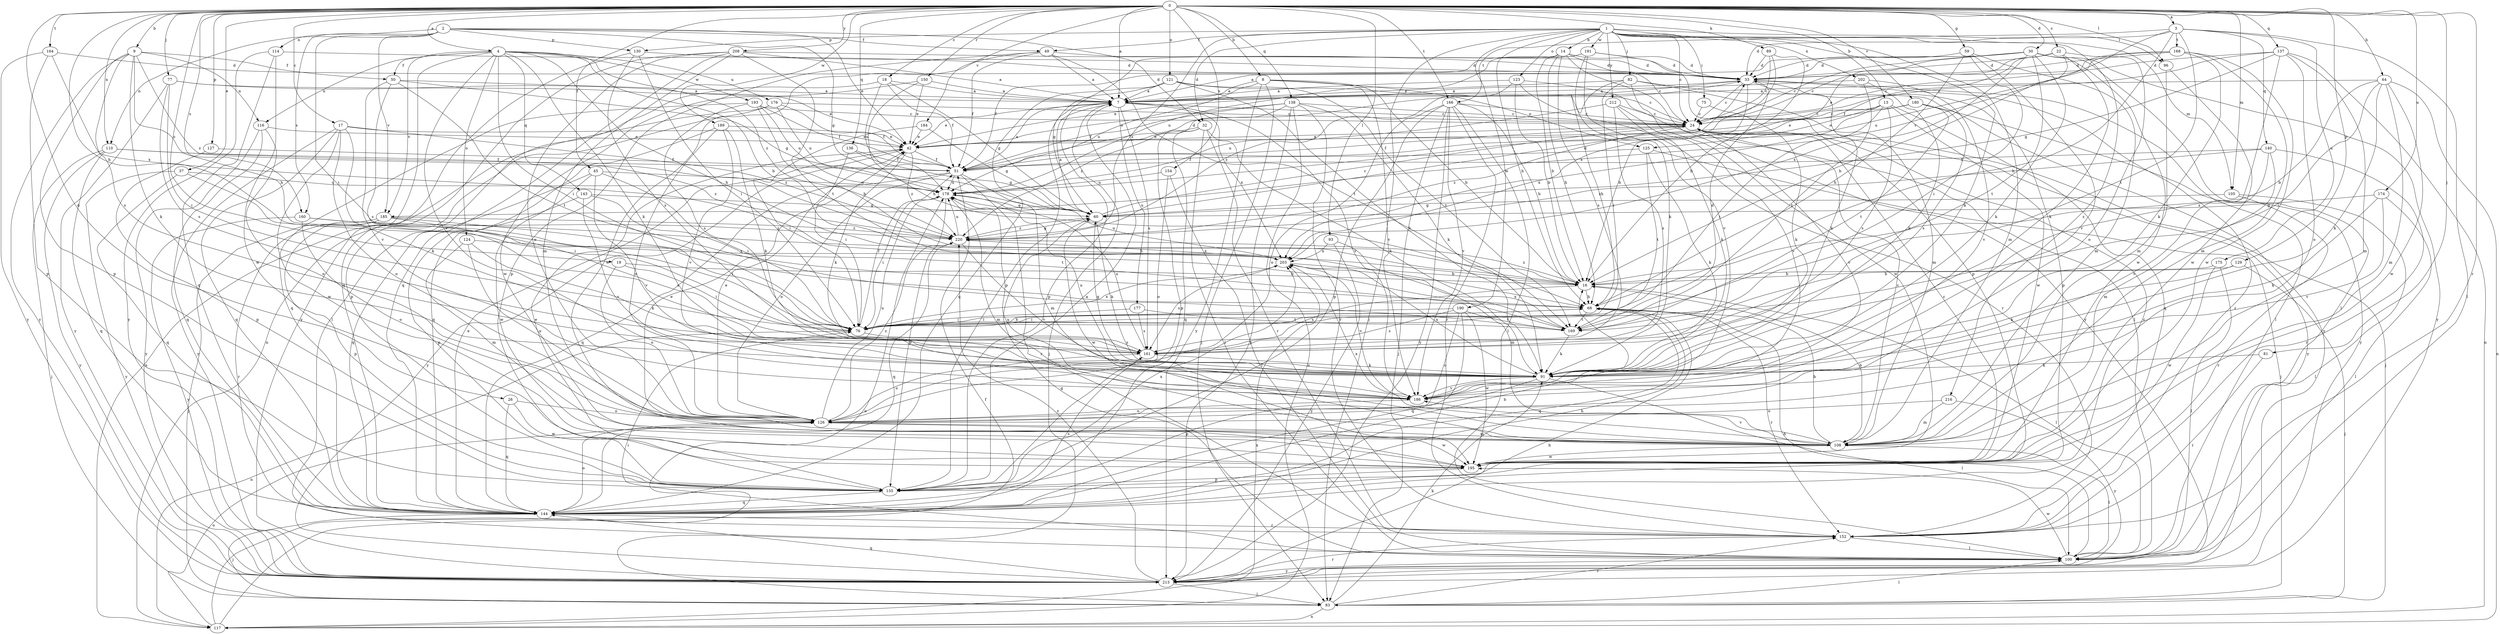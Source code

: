 strict digraph  {
0;
1;
2;
3;
4;
7;
8;
9;
13;
14;
16;
17;
18;
19;
22;
24;
26;
30;
32;
33;
37;
42;
45;
49;
50;
51;
59;
60;
64;
68;
75;
76;
77;
81;
82;
83;
89;
91;
93;
96;
100;
105;
108;
110;
114;
116;
117;
121;
123;
124;
125;
126;
127;
129;
130;
135;
136;
137;
138;
140;
143;
144;
150;
152;
154;
160;
161;
164;
166;
168;
169;
174;
175;
176;
177;
178;
180;
184;
185;
186;
189;
190;
191;
193;
195;
202;
203;
208;
212;
213;
216;
220;
0 -> 3  [label=a];
0 -> 4  [label=a];
0 -> 7  [label=a];
0 -> 8  [label=b];
0 -> 9  [label=b];
0 -> 13  [label=b];
0 -> 17  [label=c];
0 -> 18  [label=c];
0 -> 19  [label=c];
0 -> 22  [label=c];
0 -> 26  [label=d];
0 -> 30  [label=d];
0 -> 37  [label=e];
0 -> 45  [label=f];
0 -> 59  [label=g];
0 -> 64  [label=h];
0 -> 68  [label=h];
0 -> 77  [label=j];
0 -> 81  [label=j];
0 -> 89  [label=k];
0 -> 93  [label=l];
0 -> 96  [label=l];
0 -> 105  [label=m];
0 -> 110  [label=n];
0 -> 121  [label=o];
0 -> 127  [label=p];
0 -> 129  [label=p];
0 -> 136  [label=q];
0 -> 137  [label=q];
0 -> 138  [label=q];
0 -> 150  [label=r];
0 -> 152  [label=r];
0 -> 154  [label=s];
0 -> 160  [label=s];
0 -> 164  [label=t];
0 -> 166  [label=t];
0 -> 174  [label=u];
0 -> 180  [label=v];
0 -> 184  [label=v];
0 -> 189  [label=w];
0 -> 208  [label=y];
1 -> 14  [label=b];
1 -> 24  [label=c];
1 -> 32  [label=d];
1 -> 49  [label=f];
1 -> 68  [label=h];
1 -> 75  [label=i];
1 -> 82  [label=j];
1 -> 83  [label=j];
1 -> 91  [label=k];
1 -> 96  [label=l];
1 -> 105  [label=m];
1 -> 108  [label=m];
1 -> 123  [label=o];
1 -> 130  [label=p];
1 -> 190  [label=w];
1 -> 191  [label=w];
1 -> 202  [label=x];
1 -> 212  [label=y];
1 -> 216  [label=z];
1 -> 220  [label=z];
2 -> 32  [label=d];
2 -> 42  [label=e];
2 -> 49  [label=f];
2 -> 60  [label=g];
2 -> 76  [label=i];
2 -> 110  [label=n];
2 -> 114  [label=n];
2 -> 130  [label=p];
2 -> 160  [label=s];
2 -> 185  [label=v];
3 -> 33  [label=d];
3 -> 68  [label=h];
3 -> 100  [label=l];
3 -> 140  [label=q];
3 -> 166  [label=t];
3 -> 168  [label=t];
3 -> 169  [label=t];
3 -> 175  [label=u];
3 -> 185  [label=v];
4 -> 16  [label=b];
4 -> 50  [label=f];
4 -> 68  [label=h];
4 -> 76  [label=i];
4 -> 91  [label=k];
4 -> 116  [label=n];
4 -> 124  [label=o];
4 -> 143  [label=q];
4 -> 176  [label=u];
4 -> 185  [label=v];
4 -> 186  [label=v];
4 -> 193  [label=w];
4 -> 213  [label=y];
4 -> 220  [label=z];
7 -> 24  [label=c];
7 -> 42  [label=e];
7 -> 83  [label=j];
7 -> 135  [label=p];
7 -> 161  [label=s];
7 -> 177  [label=u];
7 -> 186  [label=v];
7 -> 203  [label=x];
8 -> 7  [label=a];
8 -> 16  [label=b];
8 -> 83  [label=j];
8 -> 125  [label=o];
8 -> 178  [label=u];
8 -> 186  [label=v];
8 -> 213  [label=y];
9 -> 50  [label=f];
9 -> 68  [label=h];
9 -> 91  [label=k];
9 -> 116  [label=n];
9 -> 135  [label=p];
9 -> 161  [label=s];
9 -> 213  [label=y];
9 -> 220  [label=z];
13 -> 24  [label=c];
13 -> 76  [label=i];
13 -> 125  [label=o];
13 -> 144  [label=q];
13 -> 161  [label=s];
13 -> 195  [label=w];
13 -> 203  [label=x];
14 -> 16  [label=b];
14 -> 24  [label=c];
14 -> 33  [label=d];
14 -> 60  [label=g];
14 -> 68  [label=h];
14 -> 161  [label=s];
14 -> 213  [label=y];
16 -> 68  [label=h];
16 -> 100  [label=l];
16 -> 161  [label=s];
16 -> 220  [label=z];
17 -> 42  [label=e];
17 -> 91  [label=k];
17 -> 126  [label=o];
17 -> 144  [label=q];
17 -> 195  [label=w];
17 -> 213  [label=y];
17 -> 220  [label=z];
18 -> 7  [label=a];
18 -> 51  [label=f];
18 -> 60  [label=g];
18 -> 100  [label=l];
18 -> 178  [label=u];
19 -> 16  [label=b];
19 -> 76  [label=i];
19 -> 126  [label=o];
22 -> 16  [label=b];
22 -> 24  [label=c];
22 -> 33  [label=d];
22 -> 51  [label=f];
22 -> 91  [label=k];
22 -> 126  [label=o];
24 -> 42  [label=e];
24 -> 51  [label=f];
24 -> 83  [label=j];
24 -> 186  [label=v];
24 -> 213  [label=y];
24 -> 220  [label=z];
26 -> 126  [label=o];
26 -> 144  [label=q];
26 -> 195  [label=w];
30 -> 7  [label=a];
30 -> 24  [label=c];
30 -> 33  [label=d];
30 -> 42  [label=e];
30 -> 91  [label=k];
30 -> 100  [label=l];
30 -> 169  [label=t];
30 -> 195  [label=w];
30 -> 203  [label=x];
30 -> 213  [label=y];
32 -> 42  [label=e];
32 -> 91  [label=k];
32 -> 100  [label=l];
32 -> 135  [label=p];
32 -> 144  [label=q];
32 -> 152  [label=r];
33 -> 7  [label=a];
33 -> 16  [label=b];
33 -> 24  [label=c];
33 -> 42  [label=e];
33 -> 91  [label=k];
33 -> 100  [label=l];
33 -> 135  [label=p];
33 -> 152  [label=r];
37 -> 76  [label=i];
37 -> 144  [label=q];
37 -> 178  [label=u];
37 -> 213  [label=y];
42 -> 51  [label=f];
42 -> 91  [label=k];
42 -> 213  [label=y];
42 -> 220  [label=z];
45 -> 76  [label=i];
45 -> 144  [label=q];
45 -> 178  [label=u];
45 -> 186  [label=v];
45 -> 195  [label=w];
49 -> 7  [label=a];
49 -> 33  [label=d];
49 -> 51  [label=f];
49 -> 135  [label=p];
49 -> 169  [label=t];
49 -> 195  [label=w];
50 -> 7  [label=a];
50 -> 60  [label=g];
50 -> 161  [label=s];
50 -> 169  [label=t];
50 -> 186  [label=v];
51 -> 7  [label=a];
51 -> 33  [label=d];
51 -> 108  [label=m];
51 -> 126  [label=o];
51 -> 144  [label=q];
51 -> 152  [label=r];
51 -> 178  [label=u];
59 -> 33  [label=d];
59 -> 68  [label=h];
59 -> 76  [label=i];
59 -> 108  [label=m];
59 -> 186  [label=v];
60 -> 7  [label=a];
60 -> 24  [label=c];
60 -> 33  [label=d];
60 -> 91  [label=k];
60 -> 195  [label=w];
60 -> 220  [label=z];
64 -> 7  [label=a];
64 -> 16  [label=b];
64 -> 76  [label=i];
64 -> 91  [label=k];
64 -> 108  [label=m];
64 -> 117  [label=n];
64 -> 195  [label=w];
68 -> 76  [label=i];
68 -> 144  [label=q];
68 -> 152  [label=r];
68 -> 169  [label=t];
75 -> 24  [label=c];
75 -> 91  [label=k];
76 -> 51  [label=f];
76 -> 68  [label=h];
76 -> 117  [label=n];
76 -> 161  [label=s];
76 -> 203  [label=x];
77 -> 7  [label=a];
77 -> 42  [label=e];
77 -> 76  [label=i];
77 -> 161  [label=s];
77 -> 213  [label=y];
81 -> 91  [label=k];
81 -> 152  [label=r];
82 -> 7  [label=a];
82 -> 68  [label=h];
82 -> 76  [label=i];
82 -> 108  [label=m];
82 -> 195  [label=w];
82 -> 213  [label=y];
83 -> 91  [label=k];
83 -> 100  [label=l];
83 -> 117  [label=n];
83 -> 152  [label=r];
89 -> 16  [label=b];
89 -> 24  [label=c];
89 -> 33  [label=d];
89 -> 203  [label=x];
91 -> 60  [label=g];
91 -> 100  [label=l];
91 -> 135  [label=p];
91 -> 178  [label=u];
91 -> 186  [label=v];
91 -> 203  [label=x];
93 -> 108  [label=m];
93 -> 203  [label=x];
93 -> 213  [label=y];
96 -> 108  [label=m];
96 -> 195  [label=w];
100 -> 60  [label=g];
100 -> 68  [label=h];
100 -> 76  [label=i];
100 -> 195  [label=w];
100 -> 213  [label=y];
105 -> 60  [label=g];
105 -> 100  [label=l];
105 -> 152  [label=r];
108 -> 16  [label=b];
108 -> 24  [label=c];
108 -> 42  [label=e];
108 -> 68  [label=h];
108 -> 100  [label=l];
108 -> 178  [label=u];
108 -> 186  [label=v];
108 -> 195  [label=w];
108 -> 203  [label=x];
110 -> 51  [label=f];
110 -> 83  [label=j];
110 -> 144  [label=q];
110 -> 213  [label=y];
110 -> 220  [label=z];
114 -> 33  [label=d];
114 -> 144  [label=q];
114 -> 195  [label=w];
114 -> 213  [label=y];
116 -> 42  [label=e];
116 -> 126  [label=o];
116 -> 144  [label=q];
116 -> 213  [label=y];
117 -> 51  [label=f];
117 -> 126  [label=o];
117 -> 178  [label=u];
117 -> 203  [label=x];
121 -> 7  [label=a];
121 -> 24  [label=c];
121 -> 91  [label=k];
121 -> 135  [label=p];
121 -> 144  [label=q];
121 -> 169  [label=t];
123 -> 7  [label=a];
123 -> 16  [label=b];
123 -> 100  [label=l];
123 -> 152  [label=r];
123 -> 220  [label=z];
124 -> 91  [label=k];
124 -> 108  [label=m];
124 -> 126  [label=o];
124 -> 203  [label=x];
125 -> 51  [label=f];
125 -> 83  [label=j];
125 -> 91  [label=k];
125 -> 169  [label=t];
126 -> 42  [label=e];
126 -> 108  [label=m];
126 -> 178  [label=u];
126 -> 195  [label=w];
126 -> 220  [label=z];
127 -> 51  [label=f];
127 -> 135  [label=p];
129 -> 16  [label=b];
129 -> 83  [label=j];
129 -> 91  [label=k];
130 -> 33  [label=d];
130 -> 76  [label=i];
130 -> 144  [label=q];
130 -> 161  [label=s];
135 -> 7  [label=a];
135 -> 42  [label=e];
135 -> 144  [label=q];
135 -> 203  [label=x];
136 -> 51  [label=f];
136 -> 60  [label=g];
136 -> 76  [label=i];
137 -> 24  [label=c];
137 -> 33  [label=d];
137 -> 60  [label=g];
137 -> 108  [label=m];
137 -> 117  [label=n];
137 -> 126  [label=o];
137 -> 161  [label=s];
138 -> 24  [label=c];
138 -> 42  [label=e];
138 -> 51  [label=f];
138 -> 91  [label=k];
138 -> 117  [label=n];
138 -> 152  [label=r];
138 -> 213  [label=y];
138 -> 220  [label=z];
140 -> 51  [label=f];
140 -> 108  [label=m];
140 -> 152  [label=r];
140 -> 186  [label=v];
140 -> 220  [label=z];
143 -> 60  [label=g];
143 -> 135  [label=p];
143 -> 169  [label=t];
143 -> 186  [label=v];
144 -> 16  [label=b];
144 -> 24  [label=c];
144 -> 42  [label=e];
144 -> 68  [label=h];
144 -> 83  [label=j];
144 -> 126  [label=o];
144 -> 152  [label=r];
144 -> 161  [label=s];
150 -> 7  [label=a];
150 -> 42  [label=e];
150 -> 68  [label=h];
150 -> 195  [label=w];
152 -> 100  [label=l];
154 -> 100  [label=l];
154 -> 126  [label=o];
154 -> 178  [label=u];
160 -> 16  [label=b];
160 -> 126  [label=o];
160 -> 213  [label=y];
160 -> 220  [label=z];
161 -> 91  [label=k];
161 -> 126  [label=o];
161 -> 178  [label=u];
164 -> 33  [label=d];
164 -> 135  [label=p];
164 -> 203  [label=x];
164 -> 213  [label=y];
166 -> 16  [label=b];
166 -> 24  [label=c];
166 -> 83  [label=j];
166 -> 100  [label=l];
166 -> 126  [label=o];
166 -> 135  [label=p];
166 -> 152  [label=r];
166 -> 186  [label=v];
166 -> 213  [label=y];
168 -> 24  [label=c];
168 -> 33  [label=d];
168 -> 91  [label=k];
168 -> 108  [label=m];
168 -> 178  [label=u];
168 -> 195  [label=w];
169 -> 33  [label=d];
169 -> 91  [label=k];
169 -> 203  [label=x];
174 -> 60  [label=g];
174 -> 91  [label=k];
174 -> 100  [label=l];
174 -> 186  [label=v];
175 -> 16  [label=b];
175 -> 100  [label=l];
175 -> 195  [label=w];
176 -> 24  [label=c];
176 -> 51  [label=f];
176 -> 117  [label=n];
176 -> 135  [label=p];
176 -> 178  [label=u];
177 -> 76  [label=i];
177 -> 161  [label=s];
177 -> 169  [label=t];
178 -> 60  [label=g];
178 -> 76  [label=i];
178 -> 108  [label=m];
178 -> 135  [label=p];
180 -> 24  [label=c];
180 -> 42  [label=e];
180 -> 161  [label=s];
180 -> 169  [label=t];
180 -> 213  [label=y];
184 -> 42  [label=e];
184 -> 60  [label=g];
184 -> 76  [label=i];
185 -> 76  [label=i];
185 -> 83  [label=j];
185 -> 135  [label=p];
185 -> 152  [label=r];
185 -> 161  [label=s];
185 -> 220  [label=z];
186 -> 126  [label=o];
189 -> 42  [label=e];
189 -> 91  [label=k];
189 -> 126  [label=o];
189 -> 144  [label=q];
189 -> 186  [label=v];
190 -> 76  [label=i];
190 -> 126  [label=o];
190 -> 144  [label=q];
190 -> 161  [label=s];
190 -> 169  [label=t];
190 -> 195  [label=w];
191 -> 33  [label=d];
191 -> 51  [label=f];
191 -> 91  [label=k];
191 -> 135  [label=p];
191 -> 178  [label=u];
191 -> 186  [label=v];
193 -> 16  [label=b];
193 -> 24  [label=c];
193 -> 51  [label=f];
193 -> 144  [label=q];
193 -> 161  [label=s];
193 -> 178  [label=u];
195 -> 24  [label=c];
195 -> 135  [label=p];
202 -> 7  [label=a];
202 -> 91  [label=k];
202 -> 169  [label=t];
202 -> 186  [label=v];
203 -> 16  [label=b];
203 -> 161  [label=s];
203 -> 178  [label=u];
203 -> 186  [label=v];
208 -> 7  [label=a];
208 -> 33  [label=d];
208 -> 108  [label=m];
208 -> 117  [label=n];
208 -> 126  [label=o];
208 -> 144  [label=q];
208 -> 169  [label=t];
212 -> 24  [label=c];
212 -> 91  [label=k];
212 -> 161  [label=s];
212 -> 178  [label=u];
212 -> 186  [label=v];
213 -> 68  [label=h];
213 -> 83  [label=j];
213 -> 144  [label=q];
213 -> 152  [label=r];
213 -> 220  [label=z];
216 -> 108  [label=m];
216 -> 126  [label=o];
216 -> 213  [label=y];
220 -> 60  [label=g];
220 -> 144  [label=q];
220 -> 178  [label=u];
220 -> 186  [label=v];
220 -> 203  [label=x];
}
